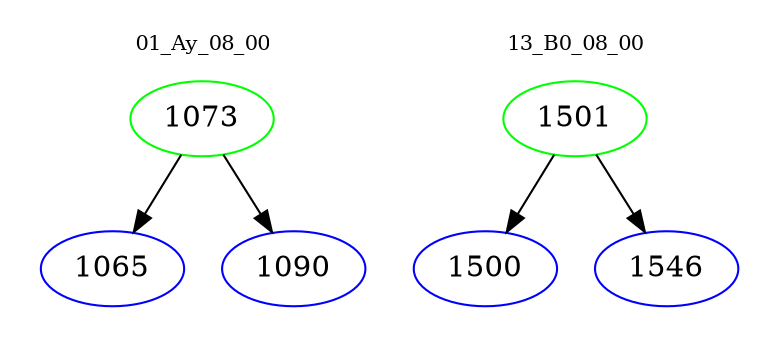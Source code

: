 digraph{
subgraph cluster_0 {
color = white
label = "01_Ay_08_00";
fontsize=10;
T0_1073 [label="1073", color="green"]
T0_1073 -> T0_1065 [color="black"]
T0_1065 [label="1065", color="blue"]
T0_1073 -> T0_1090 [color="black"]
T0_1090 [label="1090", color="blue"]
}
subgraph cluster_1 {
color = white
label = "13_B0_08_00";
fontsize=10;
T1_1501 [label="1501", color="green"]
T1_1501 -> T1_1500 [color="black"]
T1_1500 [label="1500", color="blue"]
T1_1501 -> T1_1546 [color="black"]
T1_1546 [label="1546", color="blue"]
}
}
